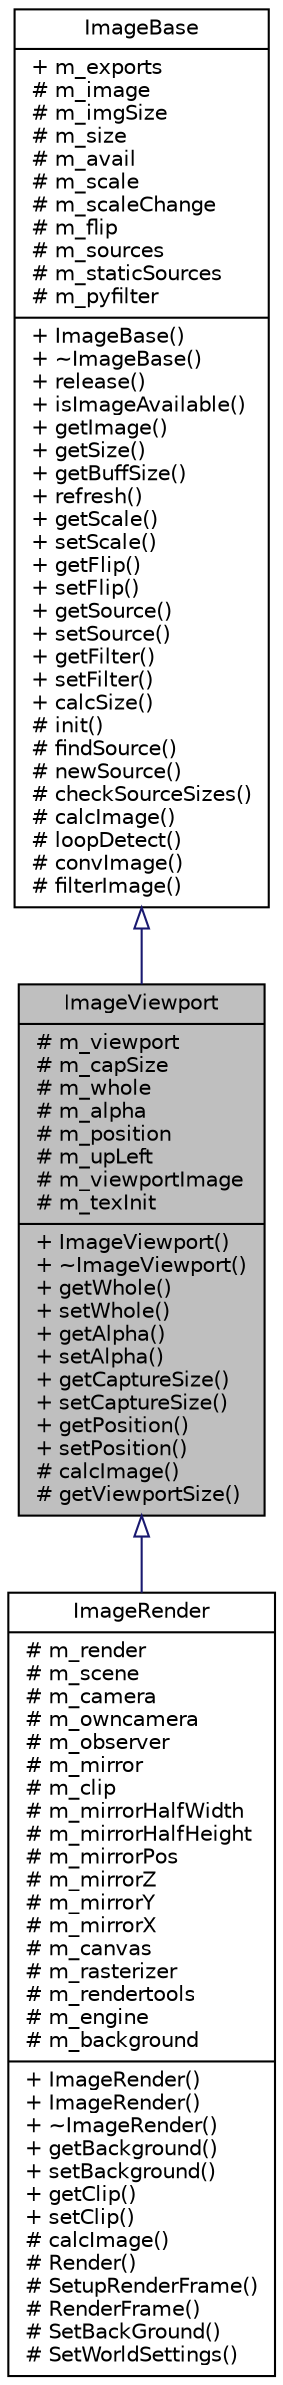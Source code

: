 digraph G
{
  edge [fontname="Helvetica",fontsize="10",labelfontname="Helvetica",labelfontsize="10"];
  node [fontname="Helvetica",fontsize="10",shape=record];
  Node1 [label="{ImageViewport\n|# m_viewport\l# m_capSize\l# m_whole\l# m_alpha\l# m_position\l# m_upLeft\l# m_viewportImage\l# m_texInit\l|+ ImageViewport()\l+ ~ImageViewport()\l+ getWhole()\l+ setWhole()\l+ getAlpha()\l+ setAlpha()\l+ getCaptureSize()\l+ setCaptureSize()\l+ getPosition()\l+ setPosition()\l# calcImage()\l# getViewportSize()\l}",height=0.2,width=0.4,color="black", fillcolor="grey75", style="filled" fontcolor="black"];
  Node2 -> Node1 [dir=back,color="midnightblue",fontsize="10",style="solid",arrowtail="empty",fontname="Helvetica"];
  Node2 [label="{ImageBase\n|+ m_exports\l# m_image\l# m_imgSize\l# m_size\l# m_avail\l# m_scale\l# m_scaleChange\l# m_flip\l# m_sources\l# m_staticSources\l# m_pyfilter\l|+ ImageBase()\l+ ~ImageBase()\l+ release()\l+ isImageAvailable()\l+ getImage()\l+ getSize()\l+ getBuffSize()\l+ refresh()\l+ getScale()\l+ setScale()\l+ getFlip()\l+ setFlip()\l+ getSource()\l+ setSource()\l+ getFilter()\l+ setFilter()\l+ calcSize()\l# init()\l# findSource()\l# newSource()\l# checkSourceSizes()\l# calcImage()\l# loopDetect()\l# convImage()\l# filterImage()\l}",height=0.2,width=0.4,color="black", fillcolor="white", style="filled",URL="$d7/d1e/classImageBase.html",tooltip="base class for image filters"];
  Node1 -> Node3 [dir=back,color="midnightblue",fontsize="10",style="solid",arrowtail="empty",fontname="Helvetica"];
  Node3 [label="{ImageRender\n|# m_render\l# m_scene\l# m_camera\l# m_owncamera\l# m_observer\l# m_mirror\l# m_clip\l# m_mirrorHalfWidth\l# m_mirrorHalfHeight\l# m_mirrorPos\l# m_mirrorZ\l# m_mirrorY\l# m_mirrorX\l# m_canvas\l# m_rasterizer\l# m_rendertools\l# m_engine\l# m_background\l|+ ImageRender()\l+ ImageRender()\l+ ~ImageRender()\l+ getBackground()\l+ setBackground()\l+ getClip()\l+ setClip()\l# calcImage()\l# Render()\l# SetupRenderFrame()\l# RenderFrame()\l# SetBackGround()\l# SetWorldSettings()\l}",height=0.2,width=0.4,color="black", fillcolor="white", style="filled",URL="$d9/d39/classImageRender.html",tooltip="class for render 3d scene"];
}
